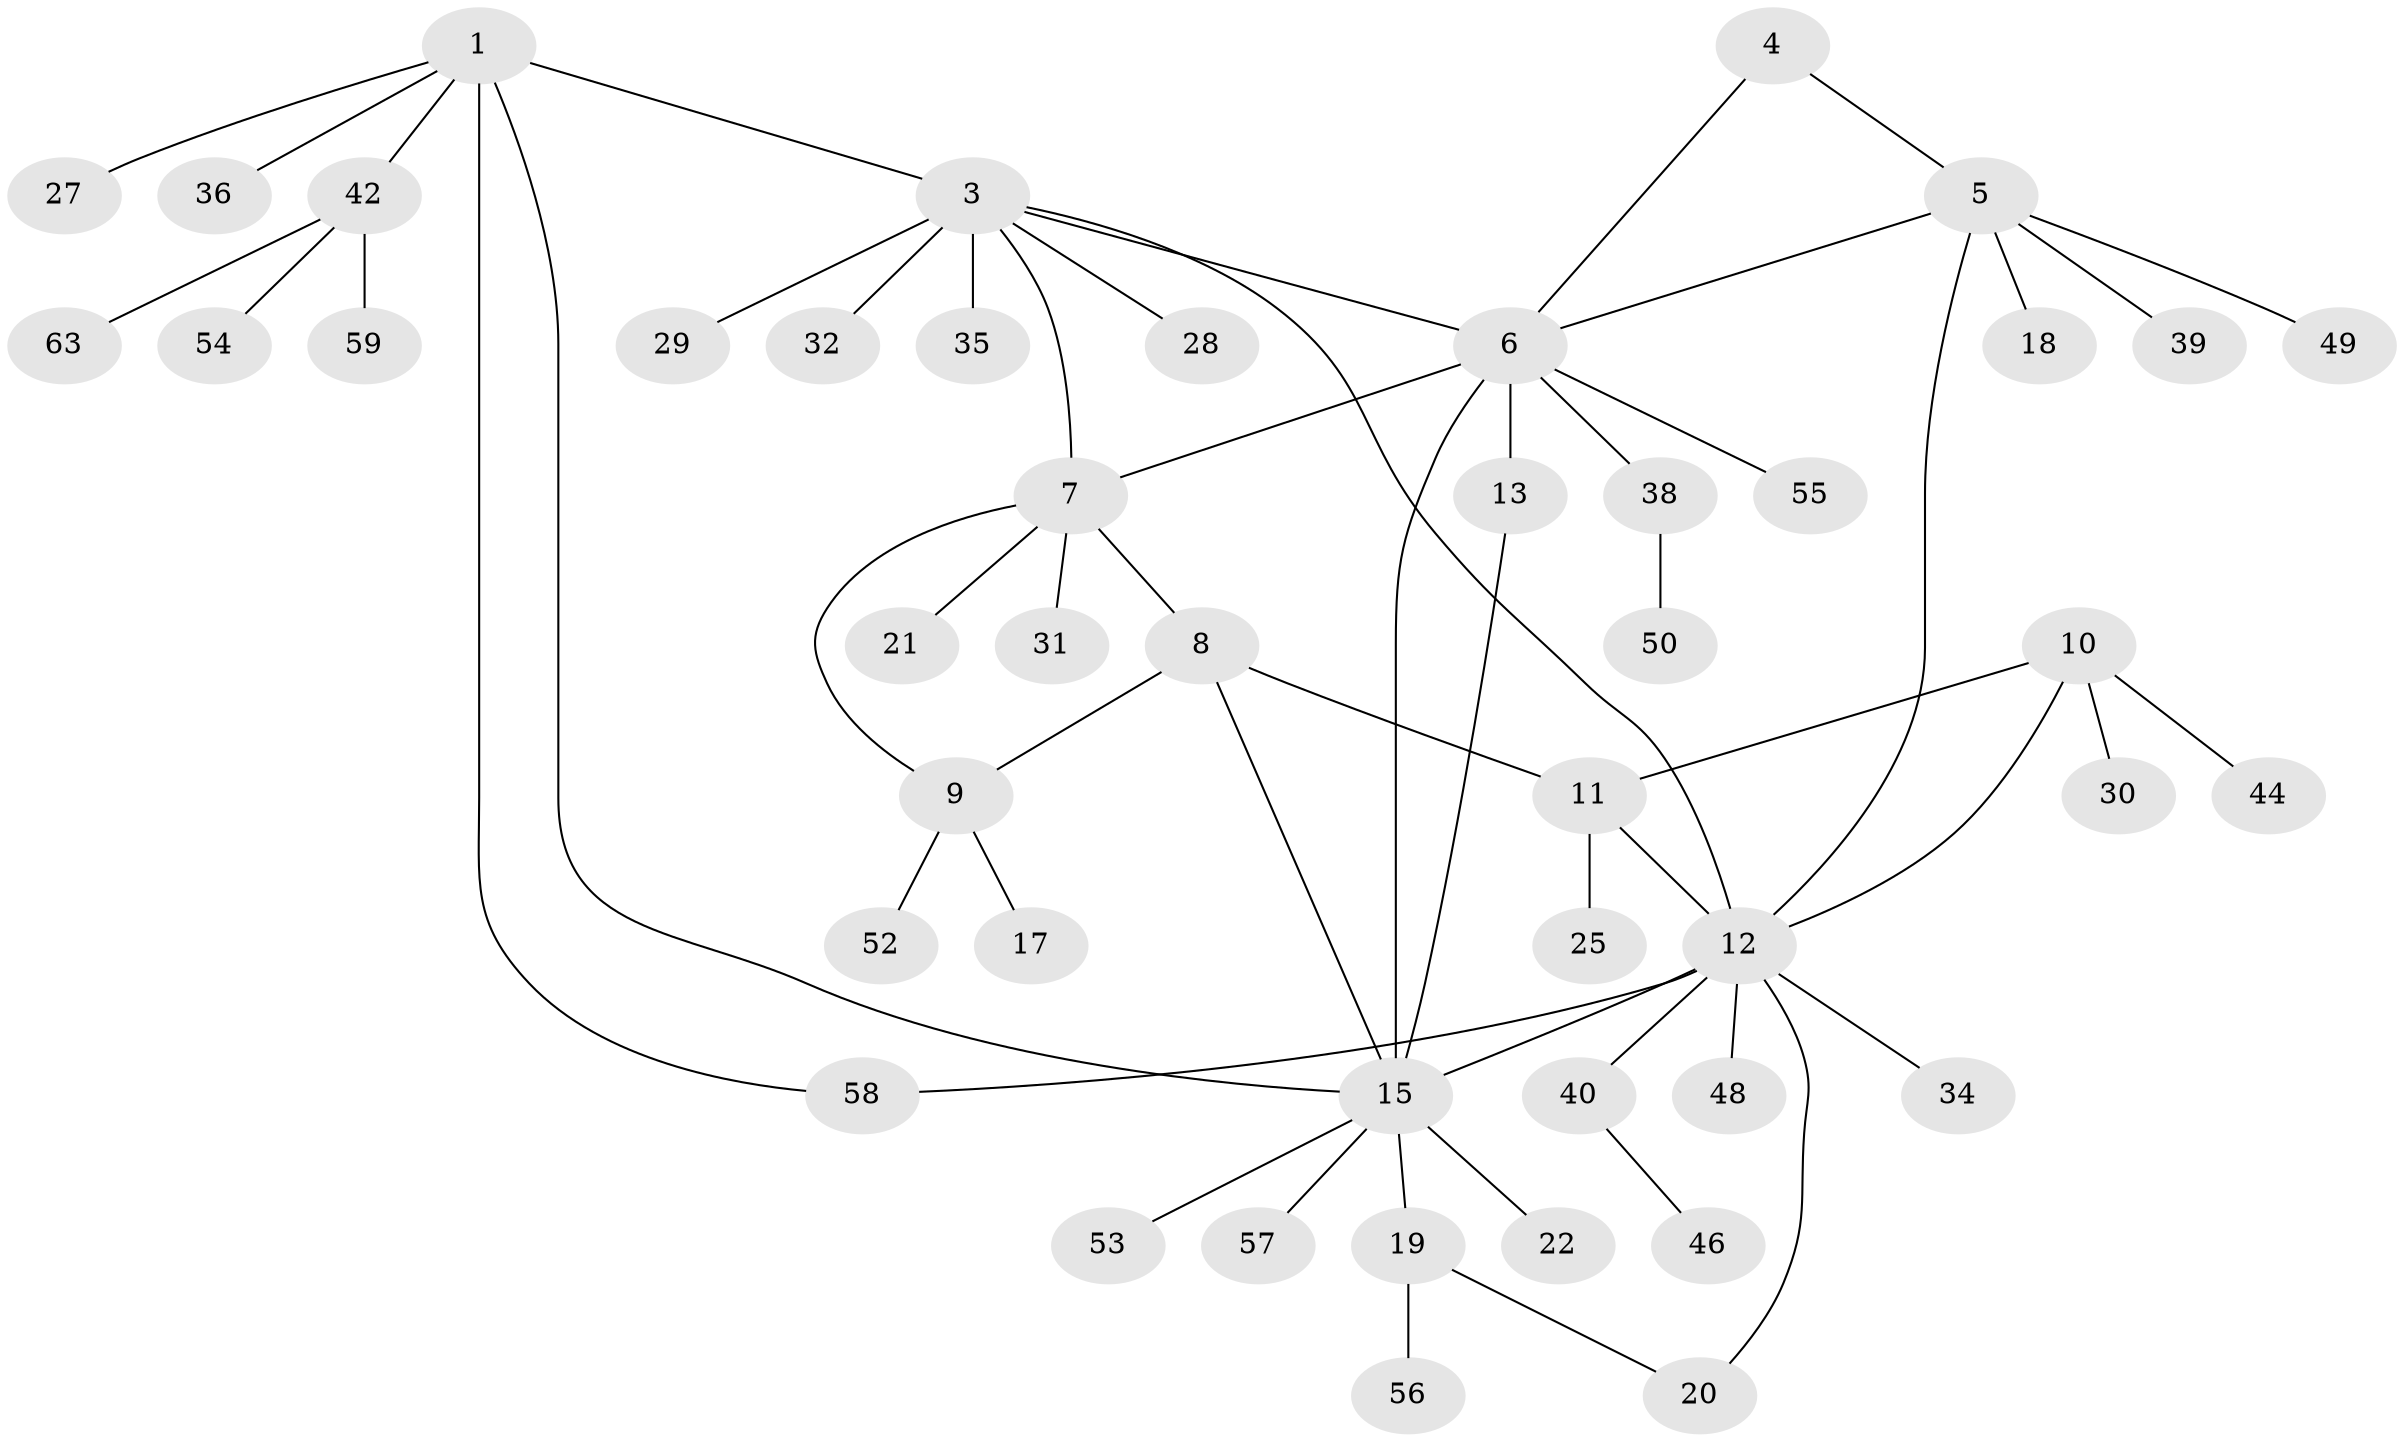 // Generated by graph-tools (version 1.1) at 2025/24/03/03/25 07:24:17]
// undirected, 47 vertices, 58 edges
graph export_dot {
graph [start="1"]
  node [color=gray90,style=filled];
  1 [super="+2"];
  3 [super="+26"];
  4;
  5 [super="+62"];
  6 [super="+14"];
  7 [super="+24"];
  8 [super="+47"];
  9 [super="+51"];
  10 [super="+16"];
  11 [super="+23"];
  12 [super="+33"];
  13;
  15 [super="+45"];
  17;
  18;
  19 [super="+43"];
  20;
  21;
  22;
  25;
  27 [super="+61"];
  28;
  29;
  30 [super="+41"];
  31;
  32;
  34;
  35 [super="+37"];
  36;
  38;
  39;
  40;
  42 [super="+60"];
  44;
  46;
  48;
  49;
  50;
  52;
  53;
  54;
  55;
  56;
  57;
  58;
  59;
  63;
  1 -- 3 [weight=2];
  1 -- 15;
  1 -- 36;
  1 -- 58;
  1 -- 42;
  1 -- 27;
  3 -- 6;
  3 -- 7;
  3 -- 12;
  3 -- 28;
  3 -- 29;
  3 -- 32;
  3 -- 35;
  4 -- 5;
  4 -- 6;
  5 -- 6;
  5 -- 12;
  5 -- 18;
  5 -- 39;
  5 -- 49;
  6 -- 7;
  6 -- 38;
  6 -- 55;
  6 -- 13;
  6 -- 15 [weight=2];
  7 -- 8;
  7 -- 9;
  7 -- 21;
  7 -- 31;
  8 -- 9;
  8 -- 11;
  8 -- 15;
  9 -- 17;
  9 -- 52;
  10 -- 11;
  10 -- 12;
  10 -- 44;
  10 -- 30;
  11 -- 12;
  11 -- 25;
  12 -- 15;
  12 -- 34;
  12 -- 40;
  12 -- 48;
  12 -- 58;
  12 -- 20;
  13 -- 15;
  15 -- 19;
  15 -- 22;
  15 -- 53;
  15 -- 57;
  19 -- 20;
  19 -- 56;
  38 -- 50;
  40 -- 46;
  42 -- 54;
  42 -- 59;
  42 -- 63;
}
